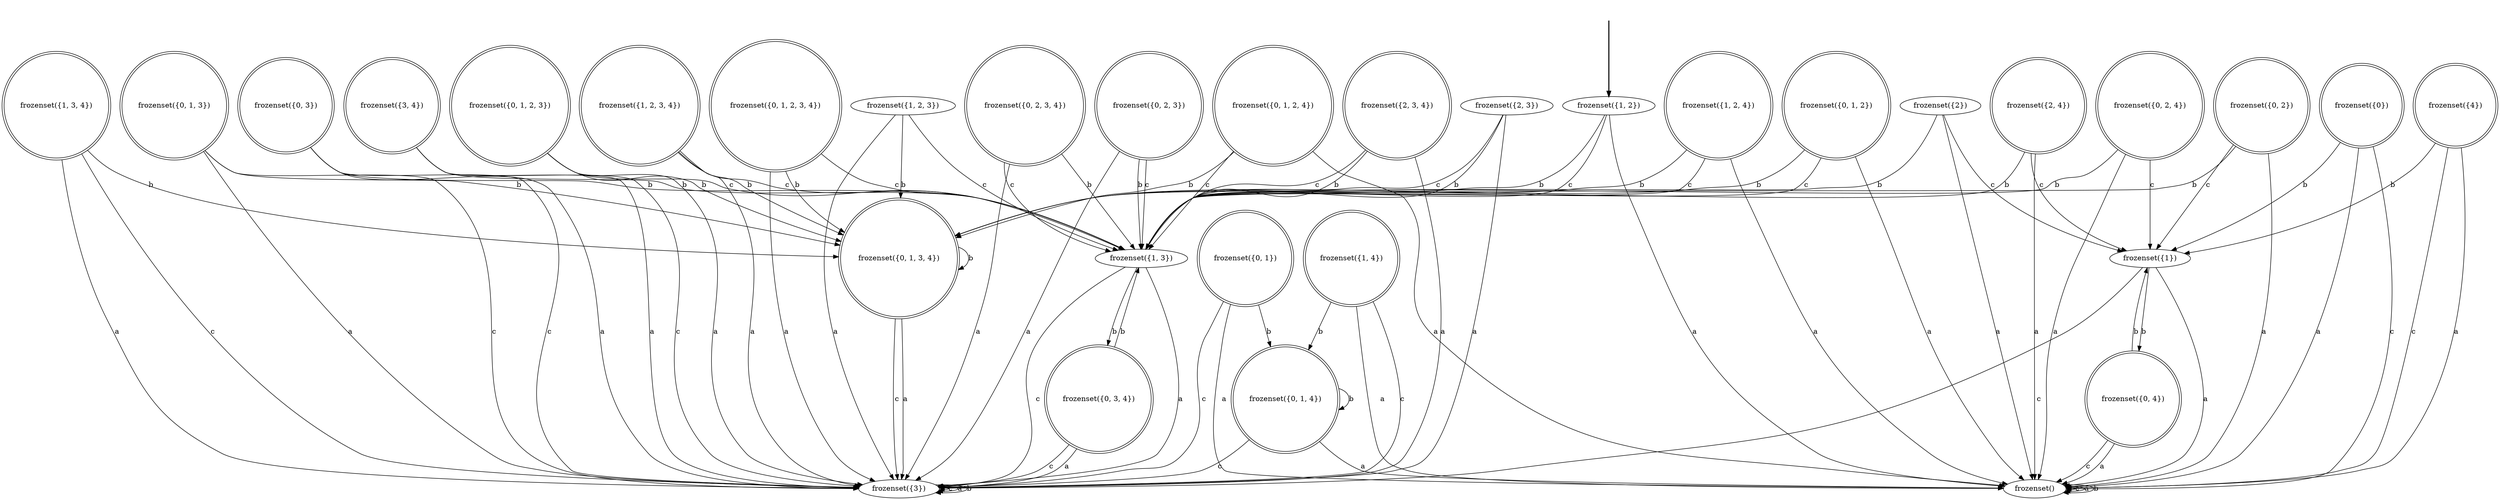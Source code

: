 digraph {
	fake [style=invisible]
	"frozenset({0, 2, 3})" [shape=doublecircle]
	"frozenset({1, 2, 3, 4})" [shape=doublecircle]
	"frozenset({1, 2})" [root=true]
	"frozenset()"
	"frozenset({1, 2, 4})" [shape=doublecircle]
	"frozenset({3})"
	"frozenset({0})" [shape=doublecircle]
	"frozenset({0, 1, 3})" [shape=doublecircle]
	"frozenset({2, 3, 4})" [shape=doublecircle]
	"frozenset({0, 2, 4})" [shape=doublecircle]
	"frozenset({3, 4})" [shape=doublecircle]
	"frozenset({2, 3})"
	"frozenset({0, 2})" [shape=doublecircle]
	"frozenset({0, 1, 4})" [shape=doublecircle]
	"frozenset({0, 1, 2})" [shape=doublecircle]
	"frozenset({1, 2, 3})"
	"frozenset({2})"
	"frozenset({0, 1})" [shape=doublecircle]
	"frozenset({0, 4})" [shape=doublecircle]
	"frozenset({0, 2, 3, 4})" [shape=doublecircle]
	"frozenset({4})" [shape=doublecircle]
	"frozenset({1, 3, 4})" [shape=doublecircle]
	"frozenset({1, 3})"
	"frozenset({0, 1, 2, 3})" [shape=doublecircle]
	"frozenset({0, 3})" [shape=doublecircle]
	"frozenset({2, 4})" [shape=doublecircle]
	"frozenset({0, 3, 4})" [shape=doublecircle]
	"frozenset({0, 1, 2, 3, 4})" [shape=doublecircle]
	"frozenset({1, 4})" [shape=doublecircle]
	"frozenset({0, 1, 2, 4})" [shape=doublecircle]
	"frozenset({0, 1, 3, 4})" [shape=doublecircle]
	"frozenset({1})"
	fake -> "frozenset({1, 2})" [style=bold]
	"frozenset({0, 2, 3})" -> "frozenset({1, 3})" [label=c]
	"frozenset({0, 2, 3})" -> "frozenset({3})" [label=a]
	"frozenset({0, 2, 3})" -> "frozenset({1, 3})" [label=b]
	"frozenset({1, 2, 3, 4})" -> "frozenset({1, 3})" [label=c]
	"frozenset({1, 2, 3, 4})" -> "frozenset({3})" [label=a]
	"frozenset({1, 2, 3, 4})" -> "frozenset({0, 1, 3, 4})" [label=b]
	"frozenset({1, 2})" -> "frozenset({1, 3})" [label=c]
	"frozenset({1, 2})" -> "frozenset()" [label=a]
	"frozenset({1, 2})" -> "frozenset({0, 1, 3, 4})" [label=b]
	"frozenset({0, 4})" -> "frozenset()" [label=c]
	"frozenset({0, 4})" -> "frozenset()" [label=a]
	"frozenset({0, 4})" -> "frozenset({1})" [label=b]
	"frozenset()" -> "frozenset()" [label=c]
	"frozenset()" -> "frozenset()" [label=a]
	"frozenset()" -> "frozenset()" [label=b]
	"frozenset({0, 2, 3, 4})" -> "frozenset({1, 3})" [label=c]
	"frozenset({0, 2, 3, 4})" -> "frozenset({3})" [label=a]
	"frozenset({0, 2, 3, 4})" -> "frozenset({1, 3})" [label=b]
	"frozenset({2, 3, 4})" -> "frozenset({1, 3})" [label=c]
	"frozenset({2, 3, 4})" -> "frozenset({3})" [label=a]
	"frozenset({2, 3, 4})" -> "frozenset({1, 3})" [label=b]
	"frozenset({4})" -> "frozenset()" [label=c]
	"frozenset({4})" -> "frozenset()" [label=a]
	"frozenset({4})" -> "frozenset({1})" [label=b]
	"frozenset({0})" -> "frozenset()" [label=c]
	"frozenset({0})" -> "frozenset()" [label=a]
	"frozenset({0})" -> "frozenset({1})" [label=b]
	"frozenset({1, 3})" -> "frozenset({3})" [label=c]
	"frozenset({1, 3})" -> "frozenset({3})" [label=a]
	"frozenset({1, 3})" -> "frozenset({0, 3, 4})" [label=b]
	"frozenset({1, 2, 4})" -> "frozenset({1, 3})" [label=c]
	"frozenset({1, 2, 4})" -> "frozenset()" [label=a]
	"frozenset({1, 2, 4})" -> "frozenset({0, 1, 3, 4})" [label=b]
	"frozenset({0, 1, 2, 3})" -> "frozenset({1, 3})" [label=c]
	"frozenset({0, 1, 2, 3})" -> "frozenset({3})" [label=a]
	"frozenset({0, 1, 2, 3})" -> "frozenset({0, 1, 3, 4})" [label=b]
	"frozenset({0, 3})" -> "frozenset({3})" [label=c]
	"frozenset({0, 3})" -> "frozenset({3})" [label=a]
	"frozenset({0, 3})" -> "frozenset({1, 3})" [label=b]
	"frozenset({2, 4})" -> "frozenset({1})" [label=c]
	"frozenset({2, 4})" -> "frozenset()" [label=a]
	"frozenset({2, 4})" -> "frozenset({1, 3})" [label=b]
	"frozenset({0, 3, 4})" -> "frozenset({3})" [label=c]
	"frozenset({0, 3, 4})" -> "frozenset({3})" [label=a]
	"frozenset({0, 3, 4})" -> "frozenset({1, 3})" [label=b]
	"frozenset({3})" -> "frozenset({3})" [label=c]
	"frozenset({3})" -> "frozenset({3})" [label=a]
	"frozenset({3})" -> "frozenset({3})" [label=b]
	"frozenset({0, 1, 3})" -> "frozenset({3})" [label=c]
	"frozenset({0, 1, 3})" -> "frozenset({3})" [label=a]
	"frozenset({0, 1, 3})" -> "frozenset({0, 1, 3, 4})" [label=b]
	"frozenset({1, 2, 3})" -> "frozenset({1, 3})" [label=c]
	"frozenset({1, 2, 3})" -> "frozenset({3})" [label=a]
	"frozenset({1, 2, 3})" -> "frozenset({0, 1, 3, 4})" [label=b]
	"frozenset({0, 1, 2, 3, 4})" -> "frozenset({1, 3})" [label=c]
	"frozenset({0, 1, 2, 3, 4})" -> "frozenset({3})" [label=a]
	"frozenset({0, 1, 2, 3, 4})" -> "frozenset({0, 1, 3, 4})" [label=b]
	"frozenset({1, 4})" -> "frozenset({3})" [label=c]
	"frozenset({1, 4})" -> "frozenset()" [label=a]
	"frozenset({1, 4})" -> "frozenset({0, 1, 4})" [label=b]
	"frozenset({1, 3, 4})" -> "frozenset({3})" [label=c]
	"frozenset({1, 3, 4})" -> "frozenset({3})" [label=a]
	"frozenset({1, 3, 4})" -> "frozenset({0, 1, 3, 4})" [label=b]
	"frozenset({0, 2, 4})" -> "frozenset({1})" [label=c]
	"frozenset({0, 2, 4})" -> "frozenset()" [label=a]
	"frozenset({0, 2, 4})" -> "frozenset({1, 3})" [label=b]
	"frozenset({0, 1, 2, 4})" -> "frozenset({1, 3})" [label=c]
	"frozenset({0, 1, 2, 4})" -> "frozenset()" [label=a]
	"frozenset({0, 1, 2, 4})" -> "frozenset({0, 1, 3, 4})" [label=b]
	"frozenset({3, 4})" -> "frozenset({3})" [label=c]
	"frozenset({3, 4})" -> "frozenset({3})" [label=a]
	"frozenset({3, 4})" -> "frozenset({1, 3})" [label=b]
	"frozenset({0, 1, 3, 4})" -> "frozenset({3})" [label=c]
	"frozenset({0, 1, 3, 4})" -> "frozenset({3})" [label=a]
	"frozenset({0, 1, 3, 4})" -> "frozenset({0, 1, 3, 4})" [label=b]
	"frozenset({2, 3})" -> "frozenset({1, 3})" [label=c]
	"frozenset({2, 3})" -> "frozenset({3})" [label=a]
	"frozenset({2, 3})" -> "frozenset({1, 3})" [label=b]
	"frozenset({0, 2})" -> "frozenset({1})" [label=c]
	"frozenset({0, 2})" -> "frozenset()" [label=a]
	"frozenset({0, 2})" -> "frozenset({1, 3})" [label=b]
	"frozenset({1})" -> "frozenset({3})" [label=c]
	"frozenset({1})" -> "frozenset()" [label=a]
	"frozenset({1})" -> "frozenset({0, 4})" [label=b]
	"frozenset({0, 1, 4})" -> "frozenset({3})" [label=c]
	"frozenset({0, 1, 4})" -> "frozenset()" [label=a]
	"frozenset({0, 1, 4})" -> "frozenset({0, 1, 4})" [label=b]
	"frozenset({0, 1, 2})" -> "frozenset({1, 3})" [label=c]
	"frozenset({0, 1, 2})" -> "frozenset()" [label=a]
	"frozenset({0, 1, 2})" -> "frozenset({0, 1, 3, 4})" [label=b]
	"frozenset({2})" -> "frozenset({1})" [label=c]
	"frozenset({2})" -> "frozenset()" [label=a]
	"frozenset({2})" -> "frozenset({1, 3})" [label=b]
	"frozenset({0, 1})" -> "frozenset({3})" [label=c]
	"frozenset({0, 1})" -> "frozenset()" [label=a]
	"frozenset({0, 1})" -> "frozenset({0, 1, 4})" [label=b]
}
